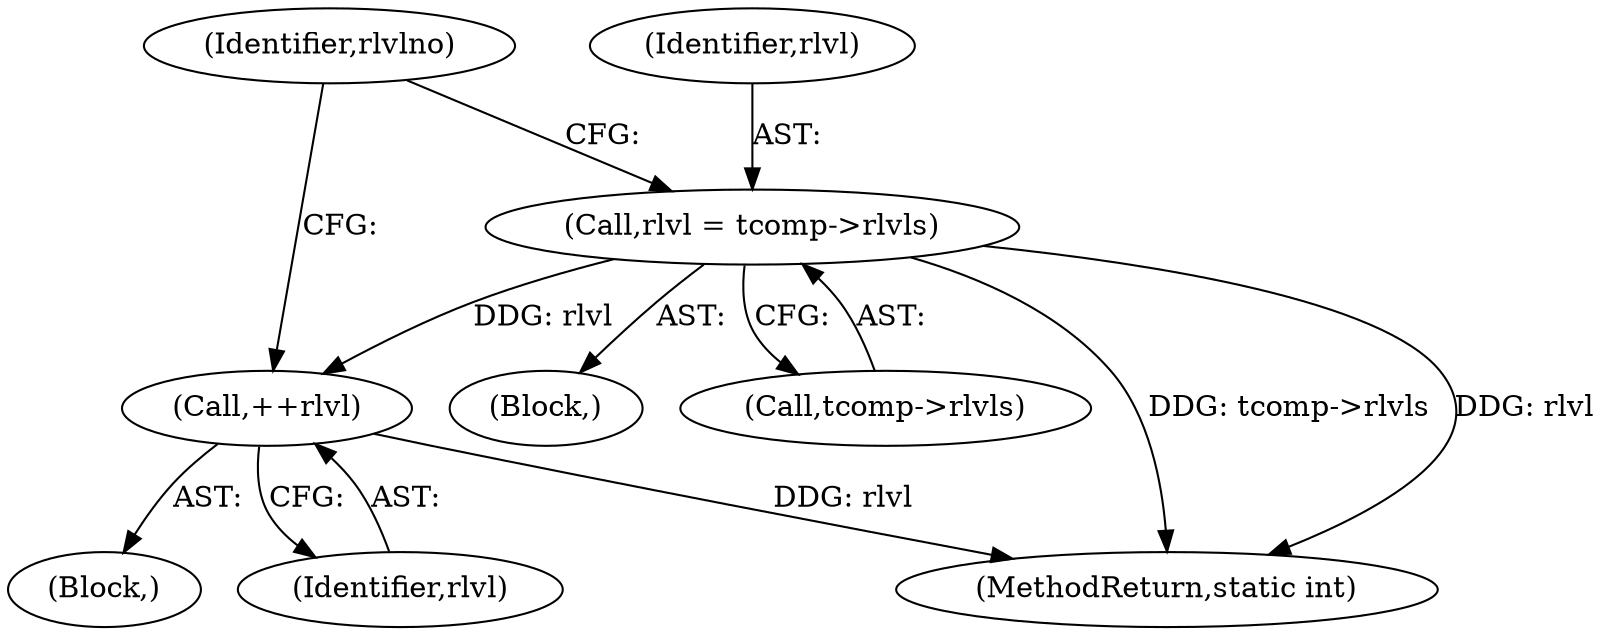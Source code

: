 digraph "0_jasper_dee11ec440d7908d1daf69f40a3324b27cf213ba@pointer" {
"1000183" [label="(Call,++rlvl)"];
"1000170" [label="(Call,rlvl = tcomp->rlvls)"];
"1000166" [label="(Block,)"];
"1000176" [label="(Identifier,rlvlno)"];
"1000171" [label="(Identifier,rlvl)"];
"1000172" [label="(Call,tcomp->rlvls)"];
"1000170" [label="(Call,rlvl = tcomp->rlvls)"];
"1000180" [label="(Block,)"];
"1000183" [label="(Call,++rlvl)"];
"1000699" [label="(MethodReturn,static int)"];
"1000184" [label="(Identifier,rlvl)"];
"1000183" -> "1000180"  [label="AST: "];
"1000183" -> "1000184"  [label="CFG: "];
"1000184" -> "1000183"  [label="AST: "];
"1000176" -> "1000183"  [label="CFG: "];
"1000183" -> "1000699"  [label="DDG: rlvl"];
"1000170" -> "1000183"  [label="DDG: rlvl"];
"1000170" -> "1000166"  [label="AST: "];
"1000170" -> "1000172"  [label="CFG: "];
"1000171" -> "1000170"  [label="AST: "];
"1000172" -> "1000170"  [label="AST: "];
"1000176" -> "1000170"  [label="CFG: "];
"1000170" -> "1000699"  [label="DDG: tcomp->rlvls"];
"1000170" -> "1000699"  [label="DDG: rlvl"];
}
